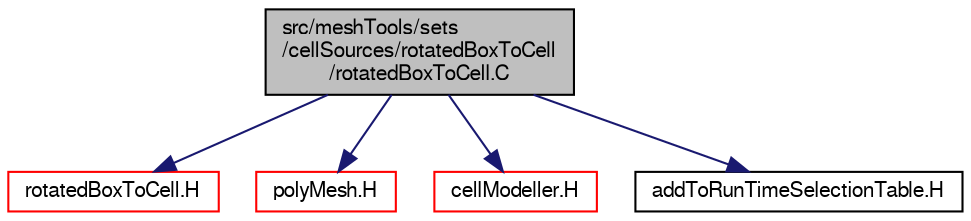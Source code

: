 digraph "src/meshTools/sets/cellSources/rotatedBoxToCell/rotatedBoxToCell.C"
{
  bgcolor="transparent";
  edge [fontname="FreeSans",fontsize="10",labelfontname="FreeSans",labelfontsize="10"];
  node [fontname="FreeSans",fontsize="10",shape=record];
  Node0 [label="src/meshTools/sets\l/cellSources/rotatedBoxToCell\l/rotatedBoxToCell.C",height=0.2,width=0.4,color="black", fillcolor="grey75", style="filled", fontcolor="black"];
  Node0 -> Node1 [color="midnightblue",fontsize="10",style="solid",fontname="FreeSans"];
  Node1 [label="rotatedBoxToCell.H",height=0.2,width=0.4,color="red",URL="$a07931.html"];
  Node0 -> Node152 [color="midnightblue",fontsize="10",style="solid",fontname="FreeSans"];
  Node152 [label="polyMesh.H",height=0.2,width=0.4,color="red",URL="$a11630.html"];
  Node0 -> Node225 [color="midnightblue",fontsize="10",style="solid",fontname="FreeSans"];
  Node225 [label="cellModeller.H",height=0.2,width=0.4,color="red",URL="$a11267.html"];
  Node0 -> Node226 [color="midnightblue",fontsize="10",style="solid",fontname="FreeSans"];
  Node226 [label="addToRunTimeSelectionTable.H",height=0.2,width=0.4,color="black",URL="$a09263.html",tooltip="Macros for easy insertion into run-time selection tables. "];
}
